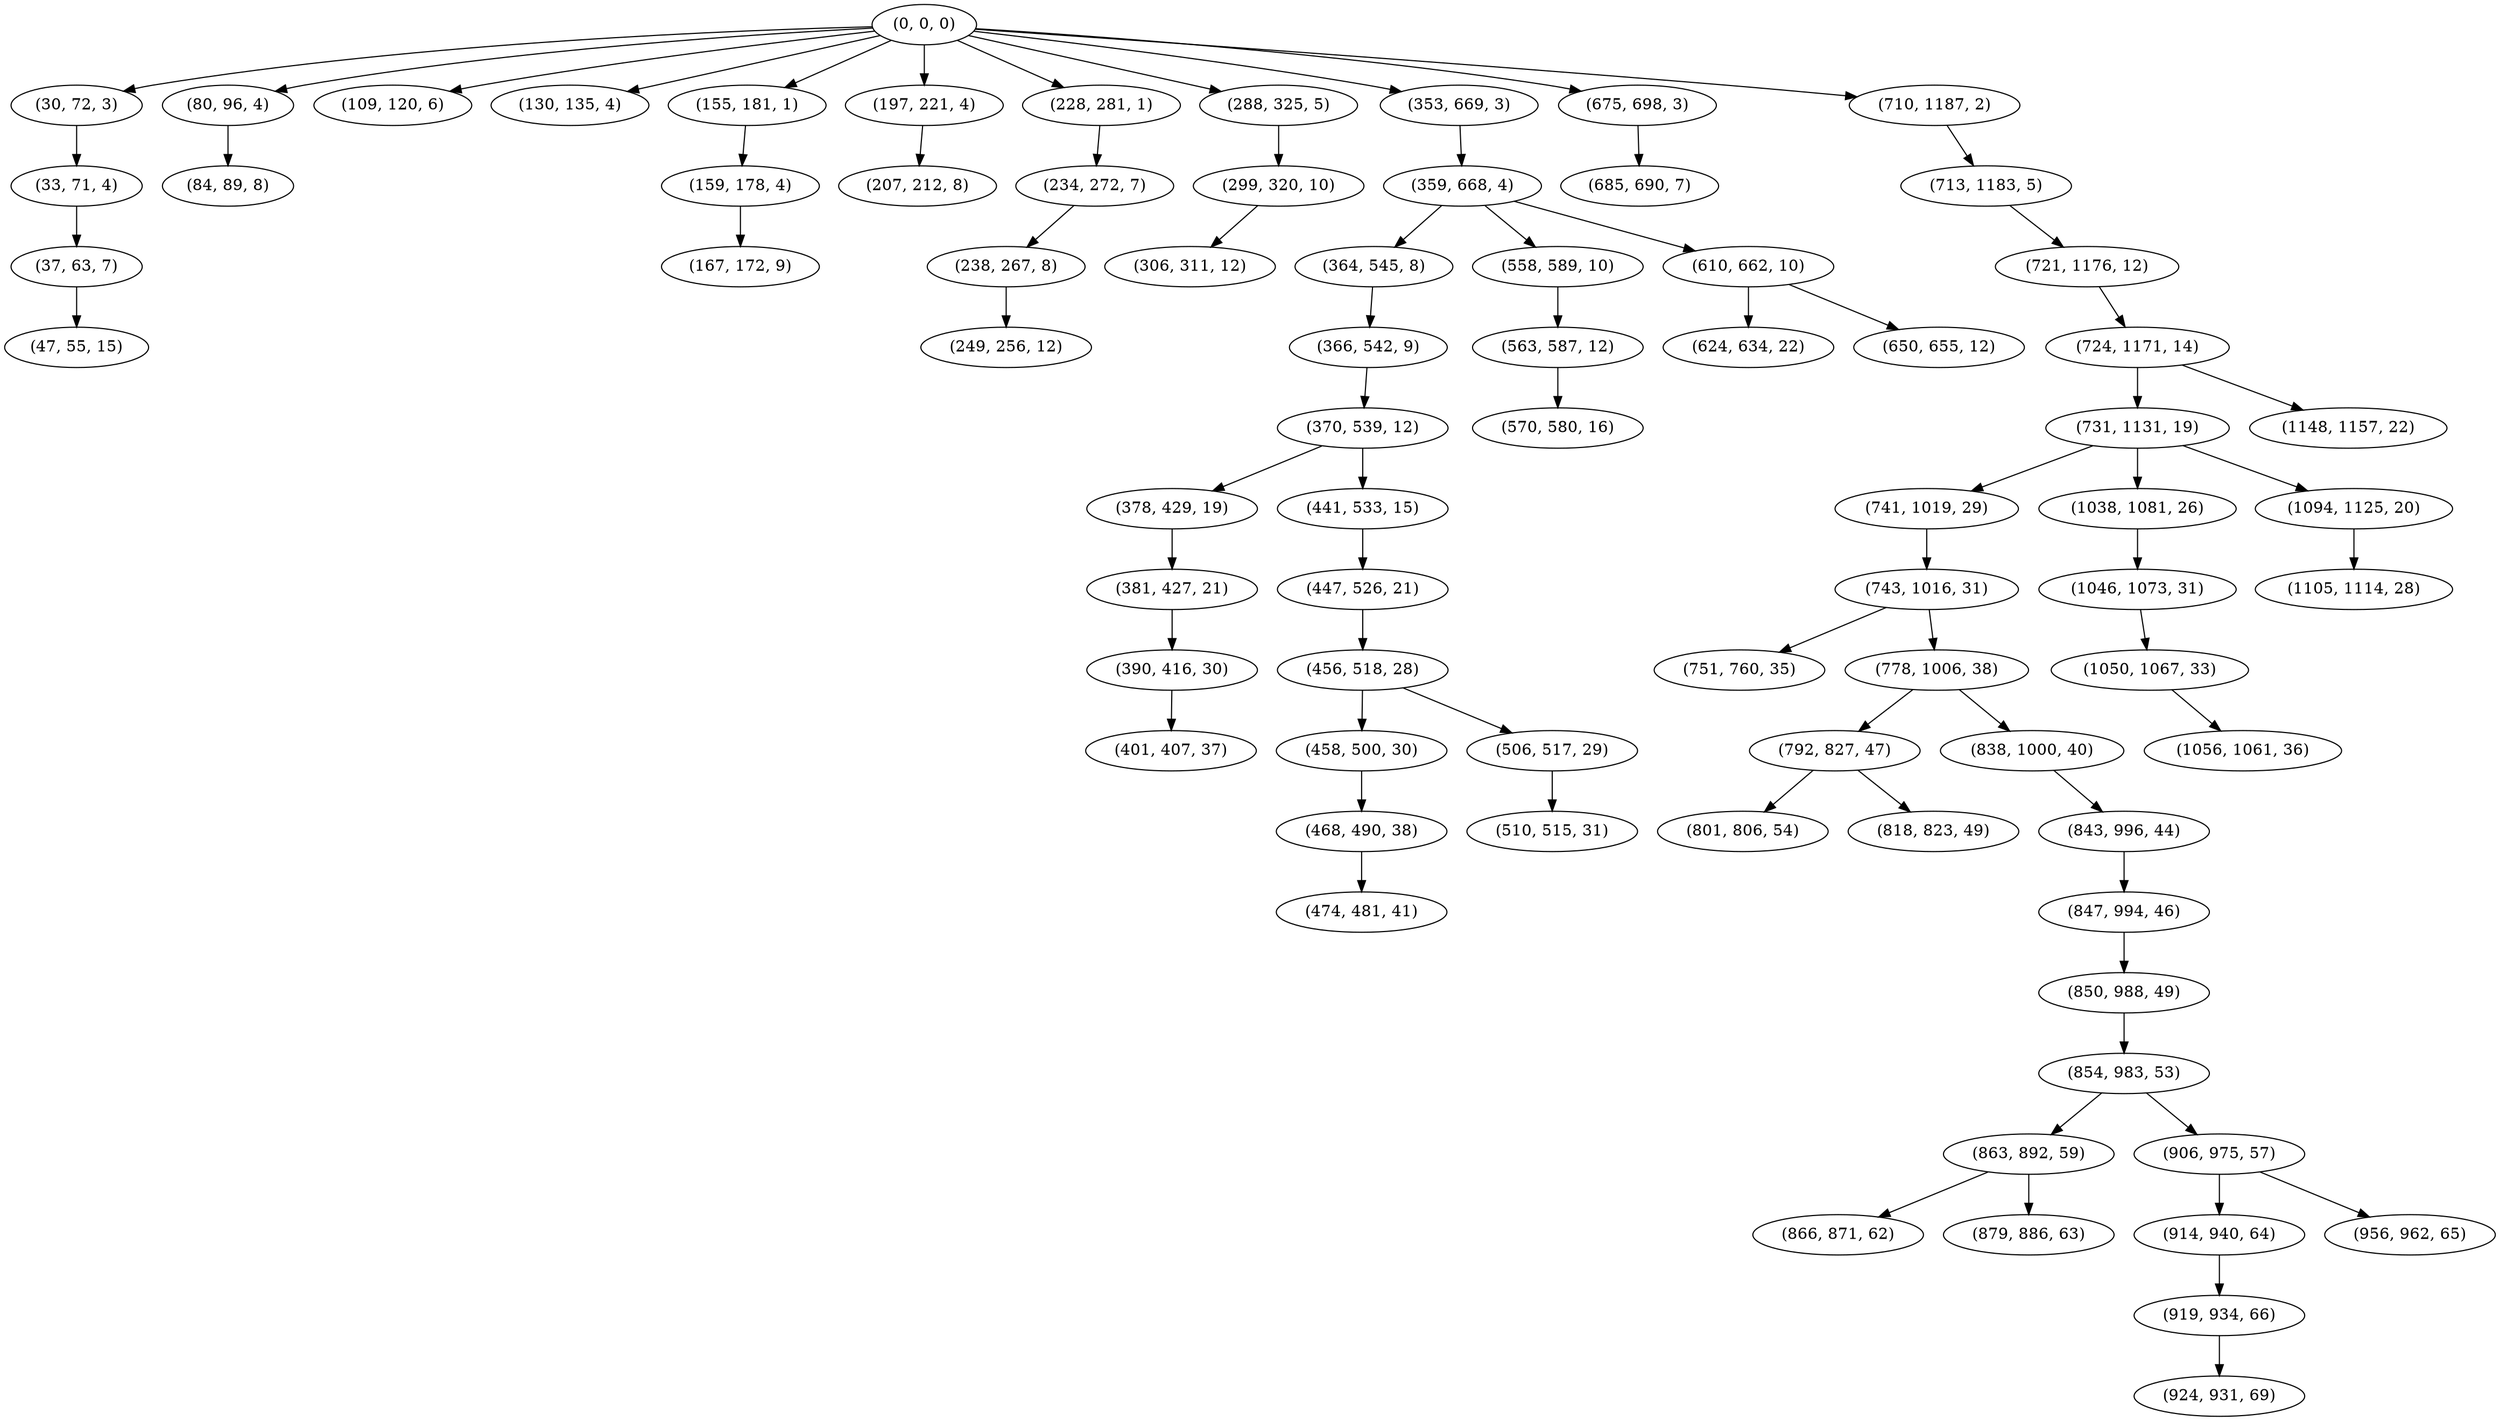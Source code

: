 digraph tree {
    "(0, 0, 0)";
    "(30, 72, 3)";
    "(33, 71, 4)";
    "(37, 63, 7)";
    "(47, 55, 15)";
    "(80, 96, 4)";
    "(84, 89, 8)";
    "(109, 120, 6)";
    "(130, 135, 4)";
    "(155, 181, 1)";
    "(159, 178, 4)";
    "(167, 172, 9)";
    "(197, 221, 4)";
    "(207, 212, 8)";
    "(228, 281, 1)";
    "(234, 272, 7)";
    "(238, 267, 8)";
    "(249, 256, 12)";
    "(288, 325, 5)";
    "(299, 320, 10)";
    "(306, 311, 12)";
    "(353, 669, 3)";
    "(359, 668, 4)";
    "(364, 545, 8)";
    "(366, 542, 9)";
    "(370, 539, 12)";
    "(378, 429, 19)";
    "(381, 427, 21)";
    "(390, 416, 30)";
    "(401, 407, 37)";
    "(441, 533, 15)";
    "(447, 526, 21)";
    "(456, 518, 28)";
    "(458, 500, 30)";
    "(468, 490, 38)";
    "(474, 481, 41)";
    "(506, 517, 29)";
    "(510, 515, 31)";
    "(558, 589, 10)";
    "(563, 587, 12)";
    "(570, 580, 16)";
    "(610, 662, 10)";
    "(624, 634, 22)";
    "(650, 655, 12)";
    "(675, 698, 3)";
    "(685, 690, 7)";
    "(710, 1187, 2)";
    "(713, 1183, 5)";
    "(721, 1176, 12)";
    "(724, 1171, 14)";
    "(731, 1131, 19)";
    "(741, 1019, 29)";
    "(743, 1016, 31)";
    "(751, 760, 35)";
    "(778, 1006, 38)";
    "(792, 827, 47)";
    "(801, 806, 54)";
    "(818, 823, 49)";
    "(838, 1000, 40)";
    "(843, 996, 44)";
    "(847, 994, 46)";
    "(850, 988, 49)";
    "(854, 983, 53)";
    "(863, 892, 59)";
    "(866, 871, 62)";
    "(879, 886, 63)";
    "(906, 975, 57)";
    "(914, 940, 64)";
    "(919, 934, 66)";
    "(924, 931, 69)";
    "(956, 962, 65)";
    "(1038, 1081, 26)";
    "(1046, 1073, 31)";
    "(1050, 1067, 33)";
    "(1056, 1061, 36)";
    "(1094, 1125, 20)";
    "(1105, 1114, 28)";
    "(1148, 1157, 22)";
    "(0, 0, 0)" -> "(30, 72, 3)";
    "(0, 0, 0)" -> "(80, 96, 4)";
    "(0, 0, 0)" -> "(109, 120, 6)";
    "(0, 0, 0)" -> "(130, 135, 4)";
    "(0, 0, 0)" -> "(155, 181, 1)";
    "(0, 0, 0)" -> "(197, 221, 4)";
    "(0, 0, 0)" -> "(228, 281, 1)";
    "(0, 0, 0)" -> "(288, 325, 5)";
    "(0, 0, 0)" -> "(353, 669, 3)";
    "(0, 0, 0)" -> "(675, 698, 3)";
    "(0, 0, 0)" -> "(710, 1187, 2)";
    "(30, 72, 3)" -> "(33, 71, 4)";
    "(33, 71, 4)" -> "(37, 63, 7)";
    "(37, 63, 7)" -> "(47, 55, 15)";
    "(80, 96, 4)" -> "(84, 89, 8)";
    "(155, 181, 1)" -> "(159, 178, 4)";
    "(159, 178, 4)" -> "(167, 172, 9)";
    "(197, 221, 4)" -> "(207, 212, 8)";
    "(228, 281, 1)" -> "(234, 272, 7)";
    "(234, 272, 7)" -> "(238, 267, 8)";
    "(238, 267, 8)" -> "(249, 256, 12)";
    "(288, 325, 5)" -> "(299, 320, 10)";
    "(299, 320, 10)" -> "(306, 311, 12)";
    "(353, 669, 3)" -> "(359, 668, 4)";
    "(359, 668, 4)" -> "(364, 545, 8)";
    "(359, 668, 4)" -> "(558, 589, 10)";
    "(359, 668, 4)" -> "(610, 662, 10)";
    "(364, 545, 8)" -> "(366, 542, 9)";
    "(366, 542, 9)" -> "(370, 539, 12)";
    "(370, 539, 12)" -> "(378, 429, 19)";
    "(370, 539, 12)" -> "(441, 533, 15)";
    "(378, 429, 19)" -> "(381, 427, 21)";
    "(381, 427, 21)" -> "(390, 416, 30)";
    "(390, 416, 30)" -> "(401, 407, 37)";
    "(441, 533, 15)" -> "(447, 526, 21)";
    "(447, 526, 21)" -> "(456, 518, 28)";
    "(456, 518, 28)" -> "(458, 500, 30)";
    "(456, 518, 28)" -> "(506, 517, 29)";
    "(458, 500, 30)" -> "(468, 490, 38)";
    "(468, 490, 38)" -> "(474, 481, 41)";
    "(506, 517, 29)" -> "(510, 515, 31)";
    "(558, 589, 10)" -> "(563, 587, 12)";
    "(563, 587, 12)" -> "(570, 580, 16)";
    "(610, 662, 10)" -> "(624, 634, 22)";
    "(610, 662, 10)" -> "(650, 655, 12)";
    "(675, 698, 3)" -> "(685, 690, 7)";
    "(710, 1187, 2)" -> "(713, 1183, 5)";
    "(713, 1183, 5)" -> "(721, 1176, 12)";
    "(721, 1176, 12)" -> "(724, 1171, 14)";
    "(724, 1171, 14)" -> "(731, 1131, 19)";
    "(724, 1171, 14)" -> "(1148, 1157, 22)";
    "(731, 1131, 19)" -> "(741, 1019, 29)";
    "(731, 1131, 19)" -> "(1038, 1081, 26)";
    "(731, 1131, 19)" -> "(1094, 1125, 20)";
    "(741, 1019, 29)" -> "(743, 1016, 31)";
    "(743, 1016, 31)" -> "(751, 760, 35)";
    "(743, 1016, 31)" -> "(778, 1006, 38)";
    "(778, 1006, 38)" -> "(792, 827, 47)";
    "(778, 1006, 38)" -> "(838, 1000, 40)";
    "(792, 827, 47)" -> "(801, 806, 54)";
    "(792, 827, 47)" -> "(818, 823, 49)";
    "(838, 1000, 40)" -> "(843, 996, 44)";
    "(843, 996, 44)" -> "(847, 994, 46)";
    "(847, 994, 46)" -> "(850, 988, 49)";
    "(850, 988, 49)" -> "(854, 983, 53)";
    "(854, 983, 53)" -> "(863, 892, 59)";
    "(854, 983, 53)" -> "(906, 975, 57)";
    "(863, 892, 59)" -> "(866, 871, 62)";
    "(863, 892, 59)" -> "(879, 886, 63)";
    "(906, 975, 57)" -> "(914, 940, 64)";
    "(906, 975, 57)" -> "(956, 962, 65)";
    "(914, 940, 64)" -> "(919, 934, 66)";
    "(919, 934, 66)" -> "(924, 931, 69)";
    "(1038, 1081, 26)" -> "(1046, 1073, 31)";
    "(1046, 1073, 31)" -> "(1050, 1067, 33)";
    "(1050, 1067, 33)" -> "(1056, 1061, 36)";
    "(1094, 1125, 20)" -> "(1105, 1114, 28)";
}

